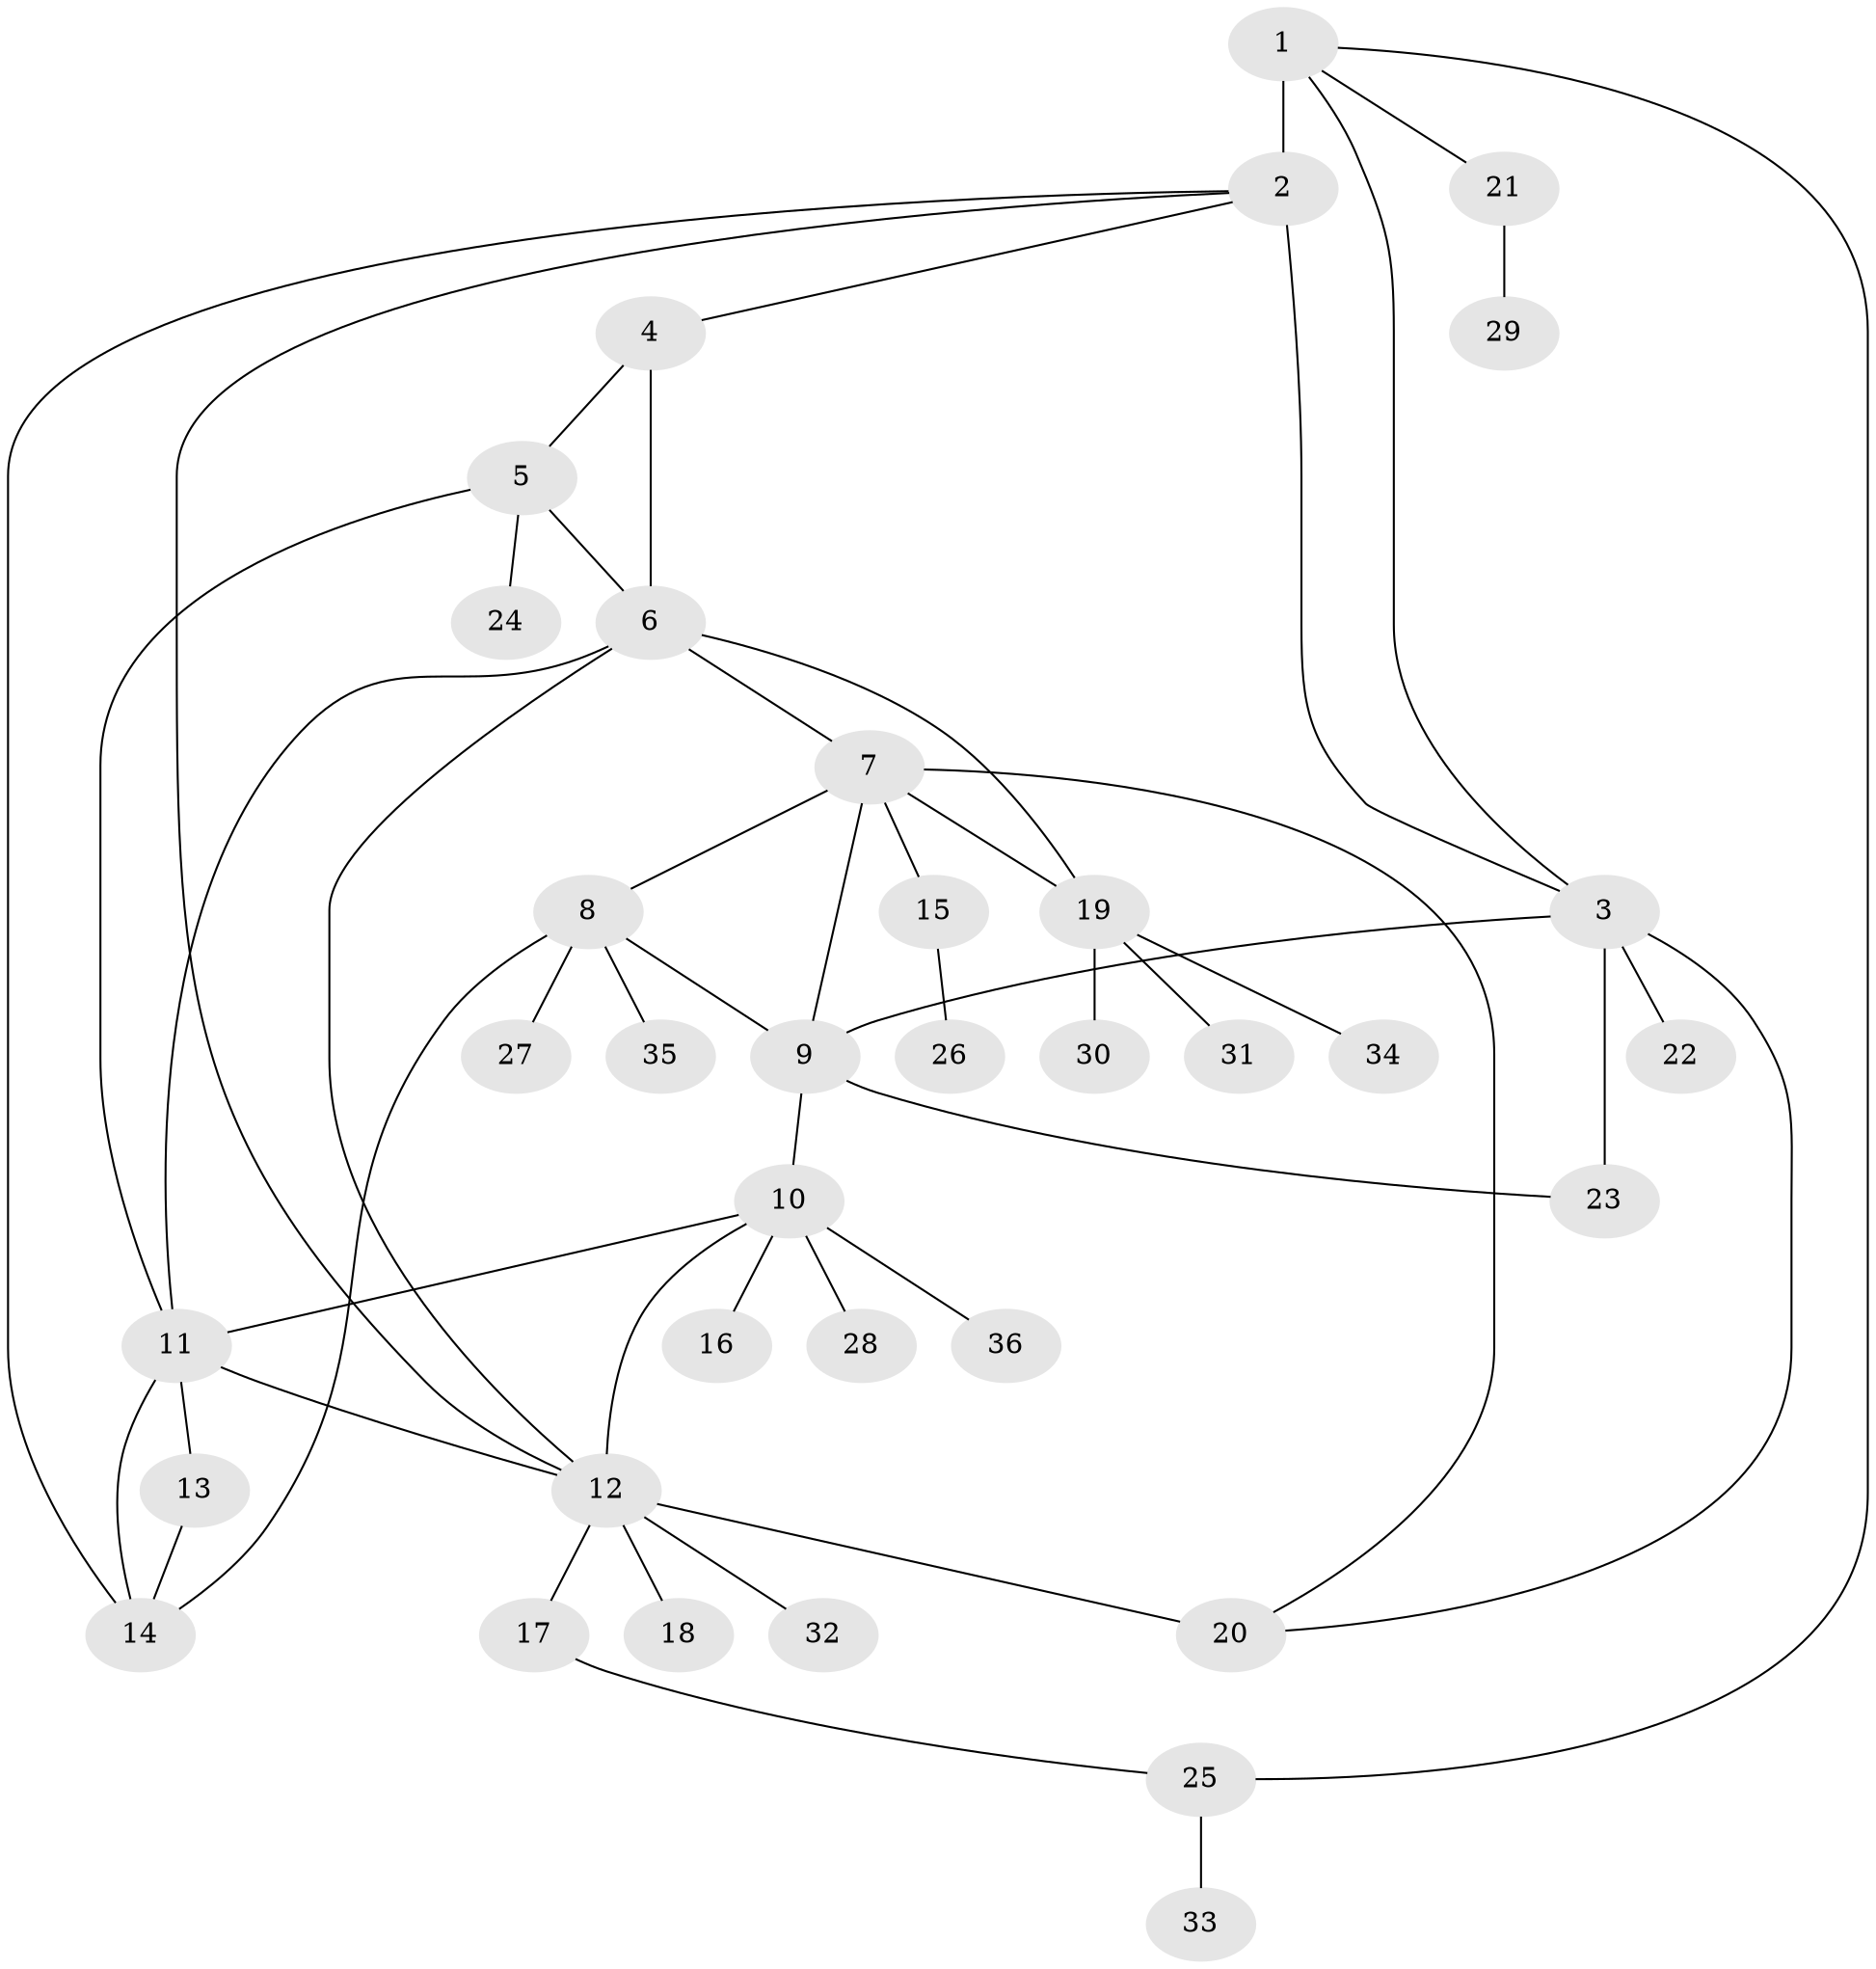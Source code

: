 // original degree distribution, {3: 0.06944444444444445, 12: 0.013888888888888888, 7: 0.06944444444444445, 4: 0.027777777777777776, 5: 0.041666666666666664, 6: 0.027777777777777776, 10: 0.013888888888888888, 2: 0.2222222222222222, 1: 0.5138888888888888}
// Generated by graph-tools (version 1.1) at 2025/37/03/09/25 02:37:45]
// undirected, 36 vertices, 52 edges
graph export_dot {
graph [start="1"]
  node [color=gray90,style=filled];
  1;
  2;
  3;
  4;
  5;
  6;
  7;
  8;
  9;
  10;
  11;
  12;
  13;
  14;
  15;
  16;
  17;
  18;
  19;
  20;
  21;
  22;
  23;
  24;
  25;
  26;
  27;
  28;
  29;
  30;
  31;
  32;
  33;
  34;
  35;
  36;
  1 -- 2 [weight=7.0];
  1 -- 3 [weight=1.0];
  1 -- 21 [weight=1.0];
  1 -- 25 [weight=1.0];
  2 -- 3 [weight=1.0];
  2 -- 4 [weight=1.0];
  2 -- 12 [weight=1.0];
  2 -- 14 [weight=1.0];
  3 -- 9 [weight=1.0];
  3 -- 20 [weight=1.0];
  3 -- 22 [weight=1.0];
  3 -- 23 [weight=1.0];
  4 -- 5 [weight=1.0];
  4 -- 6 [weight=1.0];
  5 -- 6 [weight=1.0];
  5 -- 11 [weight=1.0];
  5 -- 24 [weight=1.0];
  6 -- 7 [weight=1.0];
  6 -- 11 [weight=1.0];
  6 -- 12 [weight=1.0];
  6 -- 19 [weight=1.0];
  7 -- 8 [weight=1.0];
  7 -- 9 [weight=1.0];
  7 -- 15 [weight=1.0];
  7 -- 19 [weight=1.0];
  7 -- 20 [weight=1.0];
  8 -- 9 [weight=1.0];
  8 -- 14 [weight=1.0];
  8 -- 27 [weight=2.0];
  8 -- 35 [weight=1.0];
  9 -- 10 [weight=1.0];
  9 -- 23 [weight=1.0];
  10 -- 11 [weight=1.0];
  10 -- 12 [weight=1.0];
  10 -- 16 [weight=1.0];
  10 -- 28 [weight=1.0];
  10 -- 36 [weight=1.0];
  11 -- 12 [weight=1.0];
  11 -- 13 [weight=3.0];
  11 -- 14 [weight=1.0];
  12 -- 17 [weight=1.0];
  12 -- 18 [weight=1.0];
  12 -- 20 [weight=2.0];
  12 -- 32 [weight=1.0];
  13 -- 14 [weight=1.0];
  15 -- 26 [weight=1.0];
  17 -- 25 [weight=1.0];
  19 -- 30 [weight=1.0];
  19 -- 31 [weight=1.0];
  19 -- 34 [weight=1.0];
  21 -- 29 [weight=1.0];
  25 -- 33 [weight=1.0];
}
